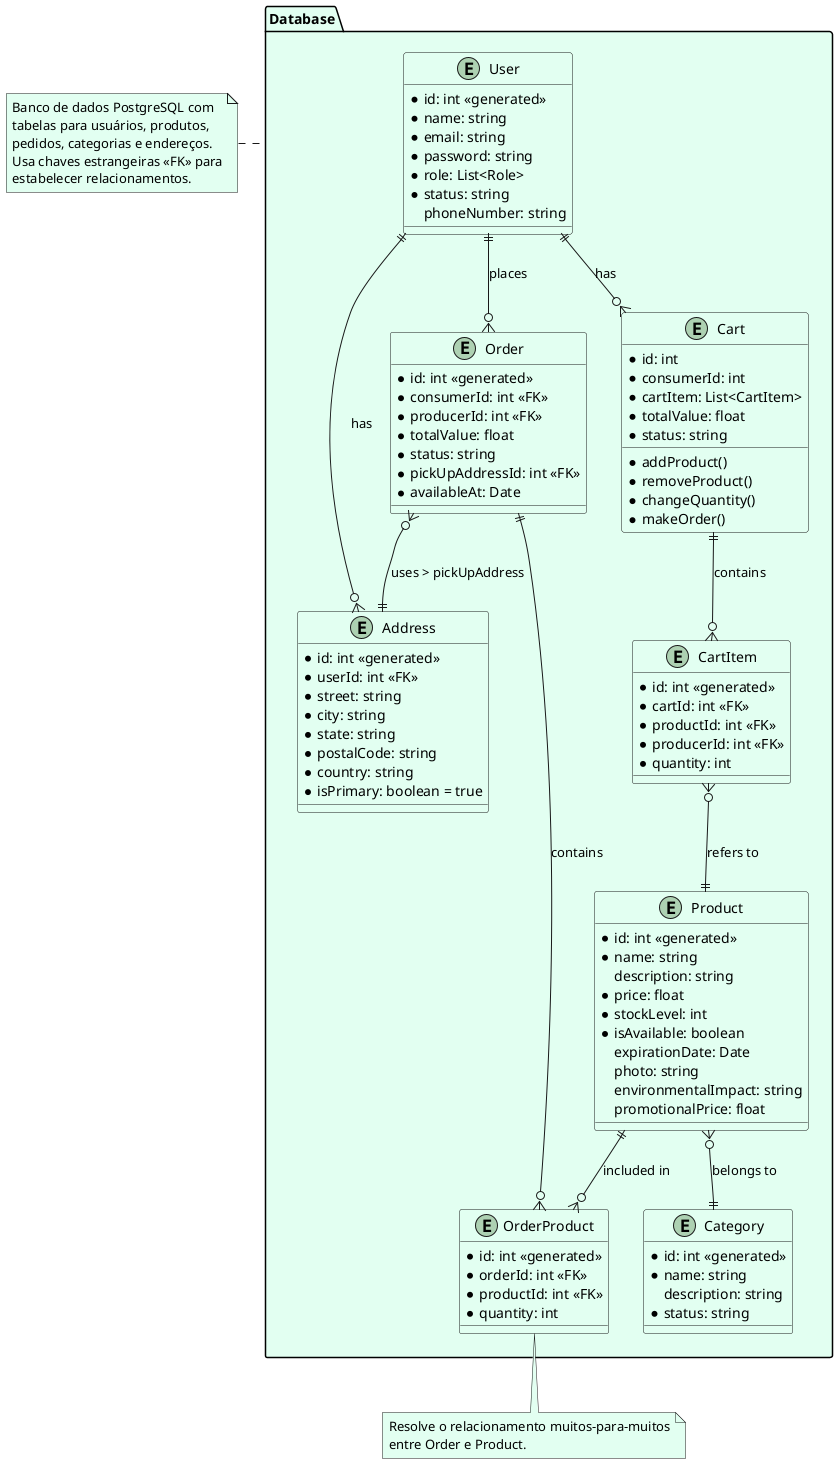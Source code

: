 @startuml
<style>
classDiagram {
  BackGroundColor #e2fff1
}

document {
  BackGroundColor white
}
</style>

package "Database" {
    entity "User" {
       * id: int <<generated>>
       * name: string
       * email: string
       * password: string
       * role: List<Role>
       * status: string
       phoneNumber: string 
    }

    entity "Address" {
       * id: int <<generated>>
       * userId: int <<FK>>
       * street: string
       * city: string
       * state: string
       * postalCode: string
       * country: string
       * isPrimary: boolean = true
    }

    entity "Order" {
       * id: int <<generated>>
       * consumerId: int <<FK>>
       * producerId: int <<FK>>
       * totalValue: float
       * status: string
       * pickUpAddressId: int <<FK>>
       * availableAt: Date
    }

    entity "Product" {
       * id: int <<generated>>
       * name: string
       description: string 
       * price: float
       * stockLevel: int
       * isAvailable: boolean
       expirationDate: Date 
       photo: string 
       environmentalImpact: string 
       promotionalPrice: float 
    }

    entity "Category" {
       * id: int <<generated>>
       * name: string
       description: string 
       * status: string
    }

    entity "OrderProduct" {
       * id: int <<generated>>
       * orderId: int <<FK>>
       * productId: int <<FK>>
       * quantity: int
    }

entity Cart{
    * id: int
    * consumerId: int
    * cartItem: List<CartItem>
    * totalValue: float
    * status: string

    * addProduct()
    * removeProduct()
    * changeQuantity()
    * makeOrder() 
}

entity CartItem{
    * id: int <<generated>>
    * cartId: int <<FK>>
    * productId: int <<FK>>
    * producerId: int <<FK>>
    * quantity: int
}
}

' Relationships

' one to many
User ||--o{ Address : has
User ||--o{ Order : places
Order ||--o{ OrderProduct : contains
Product ||--o{ OrderProduct : included in
User ||--o{ Cart : has
Cart ||--o{ CartItem : contains

' many to one
Product }o--|| Category : belongs to
Order }o--|| Address : uses > pickUpAddress
CartItem }o--|| Product : refers to

note bottom of [OrderProduct]
Resolve o relacionamento muitos-para-muitos
entre Order e Product.
end note

note left of [Database]
    Banco de dados PostgreSQL com
    tabelas para usuários, produtos,
    pedidos, categorias e endereços.
    Usa chaves estrangeiras <<FK>> para
    estabelecer relacionamentos.
end note

@enduml